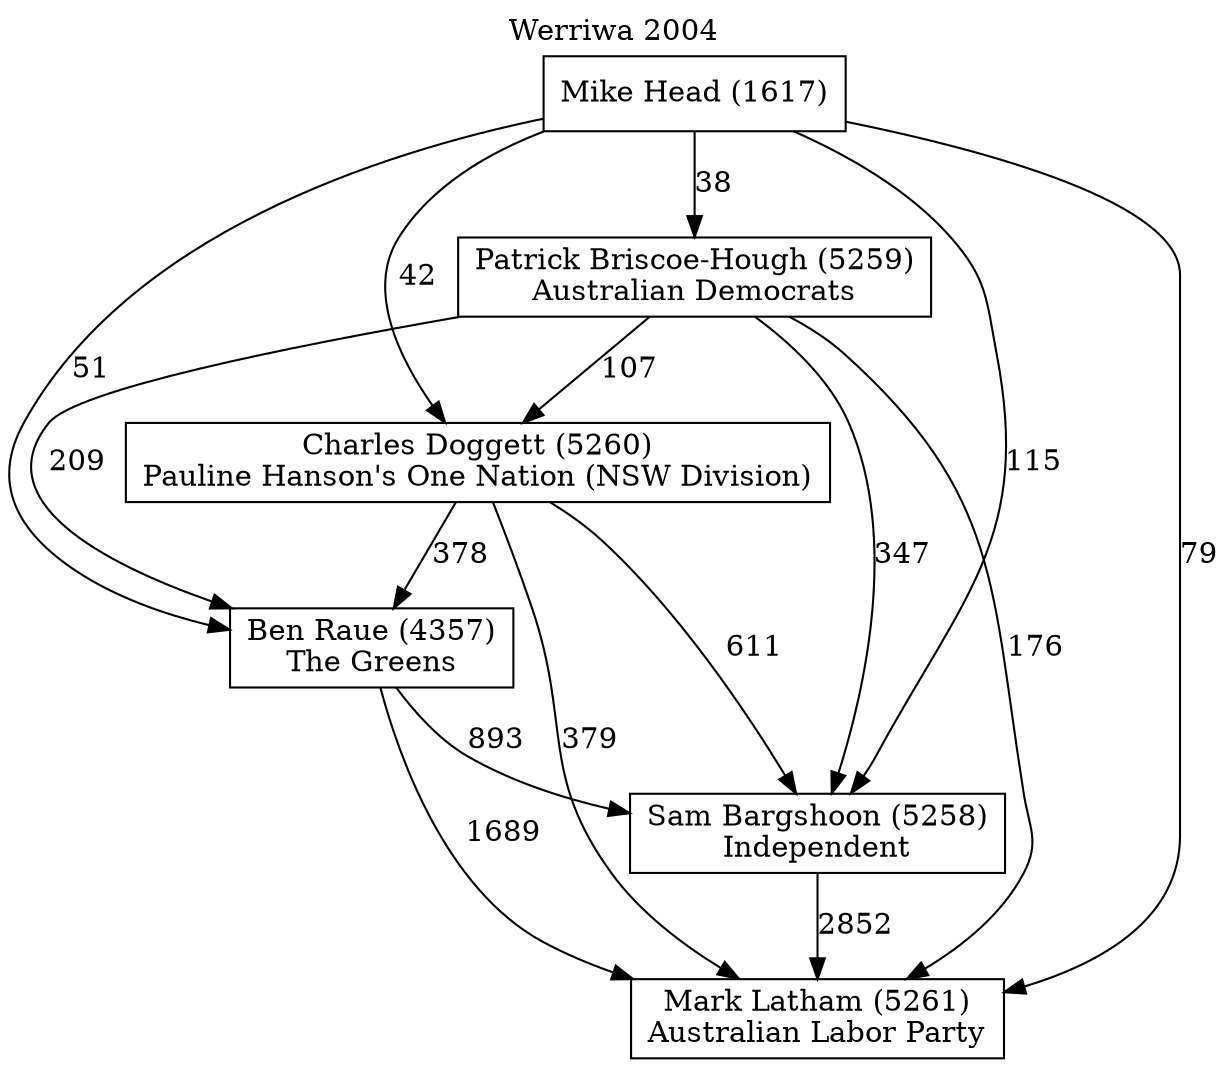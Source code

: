 // House preference flow
digraph "Mark Latham (5261)_Werriwa_2004" {
	graph [label="Werriwa 2004" labelloc=t mclimit=10]
	node [shape=box]
	"Ben Raue (4357)" [label="Ben Raue (4357)
The Greens"]
	"Charles Doggett (5260)" [label="Charles Doggett (5260)
Pauline Hanson's One Nation (NSW Division)"]
	"Mark Latham (5261)" [label="Mark Latham (5261)
Australian Labor Party"]
	"Mike Head (1617)" [label="Mike Head (1617)
"]
	"Patrick Briscoe-Hough (5259)" [label="Patrick Briscoe-Hough (5259)
Australian Democrats"]
	"Sam Bargshoon (5258)" [label="Sam Bargshoon (5258)
Independent"]
	"Ben Raue (4357)" -> "Mark Latham (5261)" [label=1689]
	"Ben Raue (4357)" -> "Sam Bargshoon (5258)" [label=893]
	"Charles Doggett (5260)" -> "Ben Raue (4357)" [label=378]
	"Charles Doggett (5260)" -> "Mark Latham (5261)" [label=379]
	"Charles Doggett (5260)" -> "Sam Bargshoon (5258)" [label=611]
	"Mike Head (1617)" -> "Ben Raue (4357)" [label=51]
	"Mike Head (1617)" -> "Charles Doggett (5260)" [label=42]
	"Mike Head (1617)" -> "Mark Latham (5261)" [label=79]
	"Mike Head (1617)" -> "Patrick Briscoe-Hough (5259)" [label=38]
	"Mike Head (1617)" -> "Sam Bargshoon (5258)" [label=115]
	"Patrick Briscoe-Hough (5259)" -> "Ben Raue (4357)" [label=209]
	"Patrick Briscoe-Hough (5259)" -> "Charles Doggett (5260)" [label=107]
	"Patrick Briscoe-Hough (5259)" -> "Mark Latham (5261)" [label=176]
	"Patrick Briscoe-Hough (5259)" -> "Sam Bargshoon (5258)" [label=347]
	"Sam Bargshoon (5258)" -> "Mark Latham (5261)" [label=2852]
}
